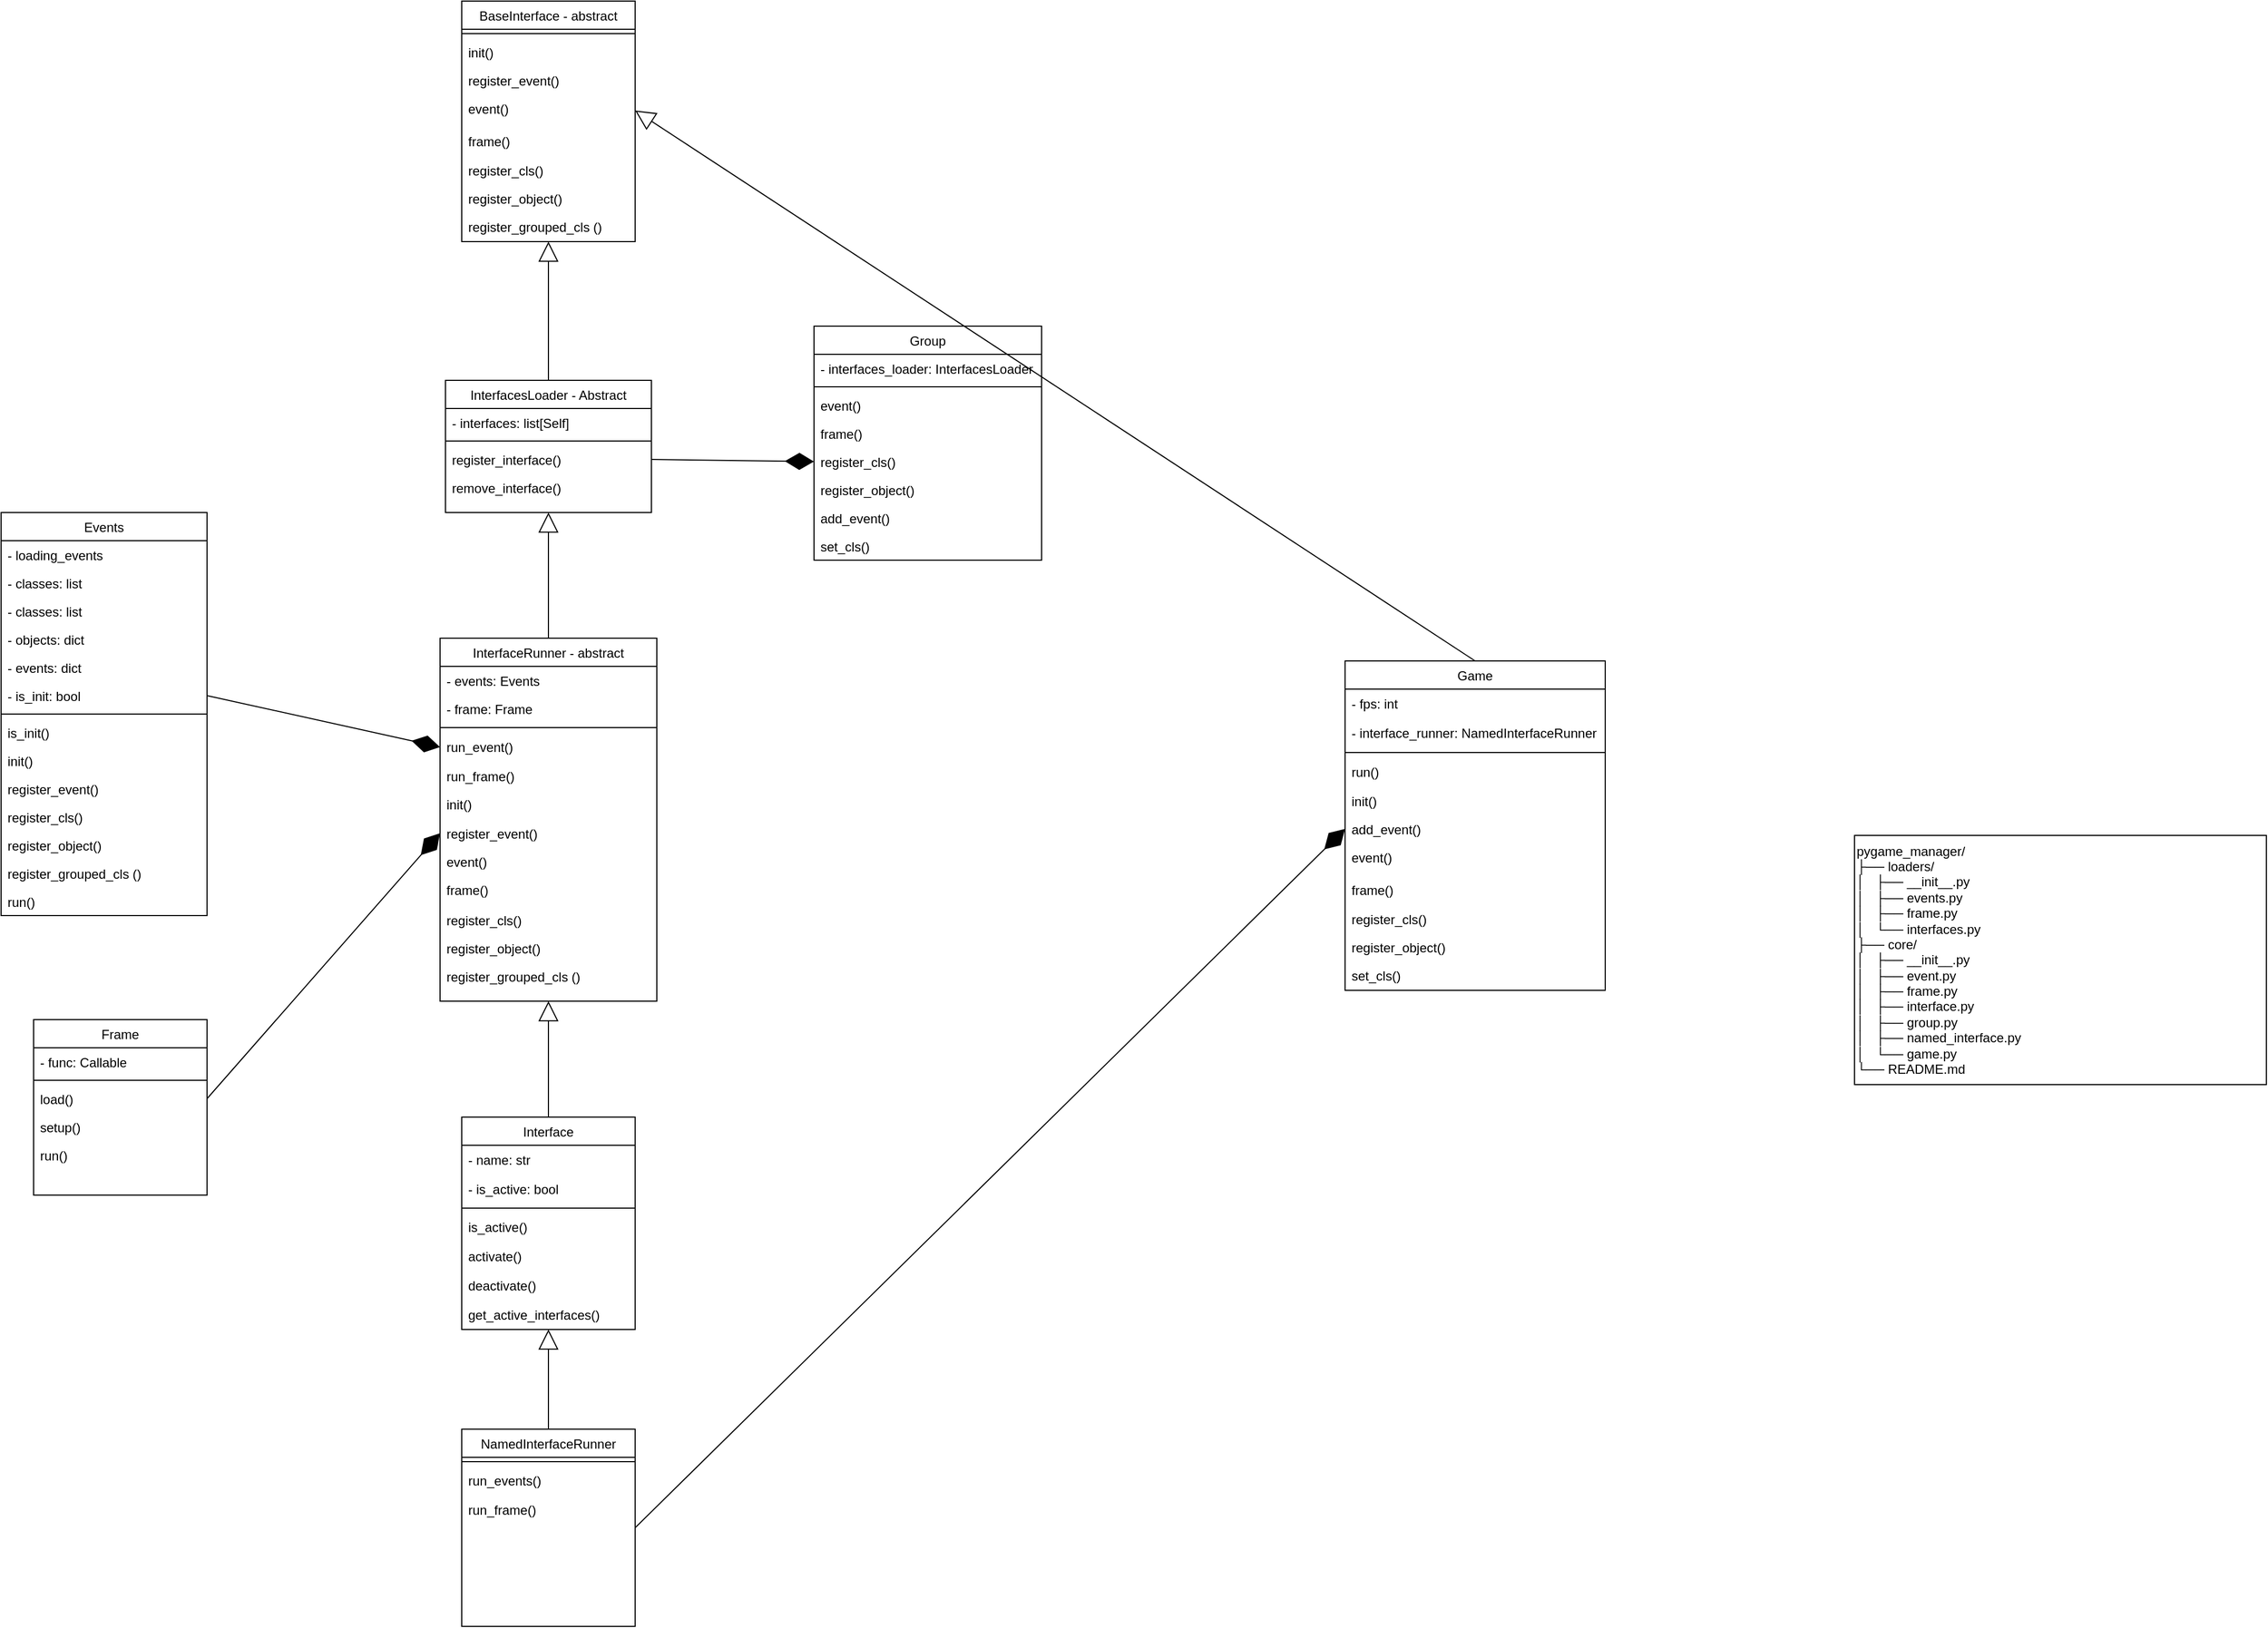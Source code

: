 <mxfile version="26.0.16">
  <diagram id="C5RBs43oDa-KdzZeNtuy" name="Page-1">
    <mxGraphModel dx="1076" dy="1895" grid="1" gridSize="10" guides="1" tooltips="1" connect="1" arrows="1" fold="1" page="1" pageScale="1" pageWidth="827" pageHeight="1169" math="0" shadow="0">
      <root>
        <mxCell id="WIyWlLk6GJQsqaUBKTNV-0" />
        <mxCell id="WIyWlLk6GJQsqaUBKTNV-1" parent="WIyWlLk6GJQsqaUBKTNV-0" />
        <mxCell id="MnHgNe1KUJ_qipHJh511-44" value="Game" style="swimlane;fontStyle=0;align=center;verticalAlign=top;childLayout=stackLayout;horizontal=1;startSize=26;horizontalStack=0;resizeParent=1;resizeLast=0;collapsible=1;marginBottom=0;rounded=0;shadow=0;strokeWidth=1;" parent="WIyWlLk6GJQsqaUBKTNV-1" vertex="1">
          <mxGeometry x="2270" y="409" width="240" height="304" as="geometry">
            <mxRectangle x="550" y="140" width="160" height="26" as="alternateBounds" />
          </mxGeometry>
        </mxCell>
        <mxCell id="MnHgNe1KUJ_qipHJh511-45" value="- fps: int" style="text;align=left;verticalAlign=top;spacingLeft=4;spacingRight=4;overflow=hidden;rotatable=0;points=[[0,0.5],[1,0.5]];portConstraint=eastwest;rounded=0;shadow=0;html=0;" parent="MnHgNe1KUJ_qipHJh511-44" vertex="1">
          <mxGeometry y="26" width="240" height="27" as="geometry" />
        </mxCell>
        <mxCell id="cccrhHWZmDAbZzbRYxrW-111" value="- interface_runner: NamedInterfaceRunner" style="text;align=left;verticalAlign=top;spacingLeft=4;spacingRight=4;overflow=hidden;rotatable=0;points=[[0,0.5],[1,0.5]];portConstraint=eastwest;rounded=0;shadow=0;html=0;" vertex="1" parent="MnHgNe1KUJ_qipHJh511-44">
          <mxGeometry y="53" width="240" height="27" as="geometry" />
        </mxCell>
        <mxCell id="MnHgNe1KUJ_qipHJh511-48" value="" style="line;html=1;strokeWidth=1;align=left;verticalAlign=middle;spacingTop=-1;spacingLeft=3;spacingRight=3;rotatable=0;labelPosition=right;points=[];portConstraint=eastwest;" parent="MnHgNe1KUJ_qipHJh511-44" vertex="1">
          <mxGeometry y="80" width="240" height="9" as="geometry" />
        </mxCell>
        <mxCell id="MnHgNe1KUJ_qipHJh511-57" value="run()" style="text;align=left;verticalAlign=top;spacingLeft=4;spacingRight=4;overflow=hidden;rotatable=0;points=[[0,0.5],[1,0.5]];portConstraint=eastwest;rounded=0;shadow=0;html=0;" parent="MnHgNe1KUJ_qipHJh511-44" vertex="1">
          <mxGeometry y="89" width="240" height="27" as="geometry" />
        </mxCell>
        <mxCell id="cccrhHWZmDAbZzbRYxrW-113" value="init()" style="text;align=left;verticalAlign=top;spacingLeft=4;spacingRight=4;overflow=hidden;rotatable=0;points=[[0,0.5],[1,0.5]];portConstraint=eastwest;" vertex="1" parent="MnHgNe1KUJ_qipHJh511-44">
          <mxGeometry y="116" width="240" height="26" as="geometry" />
        </mxCell>
        <mxCell id="cccrhHWZmDAbZzbRYxrW-114" value="add_event()&#xa;" style="text;align=left;verticalAlign=top;spacingLeft=4;spacingRight=4;overflow=hidden;rotatable=0;points=[[0,0.5],[1,0.5]];portConstraint=eastwest;" vertex="1" parent="MnHgNe1KUJ_qipHJh511-44">
          <mxGeometry y="142" width="240" height="26" as="geometry" />
        </mxCell>
        <mxCell id="cccrhHWZmDAbZzbRYxrW-115" value="event()&#xa;" style="text;align=left;verticalAlign=top;spacingLeft=4;spacingRight=4;overflow=hidden;rotatable=0;points=[[0,0.5],[1,0.5]];portConstraint=eastwest;" vertex="1" parent="MnHgNe1KUJ_qipHJh511-44">
          <mxGeometry y="168" width="240" height="30" as="geometry" />
        </mxCell>
        <mxCell id="cccrhHWZmDAbZzbRYxrW-116" value="frame()&#xa;" style="text;align=left;verticalAlign=top;spacingLeft=4;spacingRight=4;overflow=hidden;rotatable=0;points=[[0,0.5],[1,0.5]];portConstraint=eastwest;" vertex="1" parent="MnHgNe1KUJ_qipHJh511-44">
          <mxGeometry y="198" width="240" height="27" as="geometry" />
        </mxCell>
        <mxCell id="cccrhHWZmDAbZzbRYxrW-117" value="register_cls()&#xa;" style="text;align=left;verticalAlign=top;spacingLeft=4;spacingRight=4;overflow=hidden;rotatable=0;points=[[0,0.5],[1,0.5]];portConstraint=eastwest;" vertex="1" parent="MnHgNe1KUJ_qipHJh511-44">
          <mxGeometry y="225" width="240" height="26" as="geometry" />
        </mxCell>
        <mxCell id="cccrhHWZmDAbZzbRYxrW-118" value="register_object()" style="text;align=left;verticalAlign=top;spacingLeft=4;spacingRight=4;overflow=hidden;rotatable=0;points=[[0,0.5],[1,0.5]];portConstraint=eastwest;" vertex="1" parent="MnHgNe1KUJ_qipHJh511-44">
          <mxGeometry y="251" width="240" height="26" as="geometry" />
        </mxCell>
        <mxCell id="cccrhHWZmDAbZzbRYxrW-119" value="set_cls()&#xa;" style="text;align=left;verticalAlign=top;spacingLeft=4;spacingRight=4;overflow=hidden;rotatable=0;points=[[0,0.5],[1,0.5]];portConstraint=eastwest;" vertex="1" parent="MnHgNe1KUJ_qipHJh511-44">
          <mxGeometry y="277" width="240" height="27" as="geometry" />
        </mxCell>
        <mxCell id="MnHgNe1KUJ_qipHJh511-67" value="Group" style="swimlane;fontStyle=0;align=center;verticalAlign=top;childLayout=stackLayout;horizontal=1;startSize=26;horizontalStack=0;resizeParent=1;resizeLast=0;collapsible=1;marginBottom=0;rounded=0;shadow=0;strokeWidth=1;" parent="WIyWlLk6GJQsqaUBKTNV-1" vertex="1">
          <mxGeometry x="1780" y="100" width="210" height="216" as="geometry">
            <mxRectangle x="550" y="140" width="160" height="26" as="alternateBounds" />
          </mxGeometry>
        </mxCell>
        <mxCell id="cccrhHWZmDAbZzbRYxrW-123" value="- interfaces_loader: InterfacesLoader" style="text;align=left;verticalAlign=top;spacingLeft=4;spacingRight=4;overflow=hidden;rotatable=0;points=[[0,0.5],[1,0.5]];portConstraint=eastwest;" vertex="1" parent="MnHgNe1KUJ_qipHJh511-67">
          <mxGeometry y="26" width="210" height="26" as="geometry" />
        </mxCell>
        <mxCell id="MnHgNe1KUJ_qipHJh511-70" value="" style="line;html=1;strokeWidth=1;align=left;verticalAlign=middle;spacingTop=-1;spacingLeft=3;spacingRight=3;rotatable=0;labelPosition=right;points=[];portConstraint=eastwest;" parent="MnHgNe1KUJ_qipHJh511-67" vertex="1">
          <mxGeometry y="52" width="210" height="8" as="geometry" />
        </mxCell>
        <mxCell id="MnHgNe1KUJ_qipHJh511-75" value="event()" style="text;align=left;verticalAlign=top;spacingLeft=4;spacingRight=4;overflow=hidden;rotatable=0;points=[[0,0.5],[1,0.5]];portConstraint=eastwest;rounded=0;shadow=0;html=0;" parent="MnHgNe1KUJ_qipHJh511-67" vertex="1">
          <mxGeometry y="60" width="210" height="26" as="geometry" />
        </mxCell>
        <mxCell id="MnHgNe1KUJ_qipHJh511-136" value="frame()&#xa;" style="text;align=left;verticalAlign=top;spacingLeft=4;spacingRight=4;overflow=hidden;rotatable=0;points=[[0,0.5],[1,0.5]];portConstraint=eastwest;" parent="MnHgNe1KUJ_qipHJh511-67" vertex="1">
          <mxGeometry y="86" width="210" height="26" as="geometry" />
        </mxCell>
        <mxCell id="MnHgNe1KUJ_qipHJh511-137" value="register_cls()&#xa;" style="text;align=left;verticalAlign=top;spacingLeft=4;spacingRight=4;overflow=hidden;rotatable=0;points=[[0,0.5],[1,0.5]];portConstraint=eastwest;" parent="MnHgNe1KUJ_qipHJh511-67" vertex="1">
          <mxGeometry y="112" width="210" height="26" as="geometry" />
        </mxCell>
        <mxCell id="MnHgNe1KUJ_qipHJh511-138" value="register_object()" style="text;align=left;verticalAlign=top;spacingLeft=4;spacingRight=4;overflow=hidden;rotatable=0;points=[[0,0.5],[1,0.5]];portConstraint=eastwest;" parent="MnHgNe1KUJ_qipHJh511-67" vertex="1">
          <mxGeometry y="138" width="210" height="26" as="geometry" />
        </mxCell>
        <mxCell id="MnHgNe1KUJ_qipHJh511-73" value="add_event()" style="text;align=left;verticalAlign=top;spacingLeft=4;spacingRight=4;overflow=hidden;rotatable=0;points=[[0,0.5],[1,0.5]];portConstraint=eastwest;rounded=0;shadow=0;html=0;" parent="MnHgNe1KUJ_qipHJh511-67" vertex="1">
          <mxGeometry y="164" width="210" height="26" as="geometry" />
        </mxCell>
        <mxCell id="MnHgNe1KUJ_qipHJh511-140" value="set_cls()&#xa;" style="text;align=left;verticalAlign=top;spacingLeft=4;spacingRight=4;overflow=hidden;rotatable=0;points=[[0,0.5],[1,0.5]];portConstraint=eastwest;" parent="MnHgNe1KUJ_qipHJh511-67" vertex="1">
          <mxGeometry y="190" width="210" height="26" as="geometry" />
        </mxCell>
        <mxCell id="MnHgNe1KUJ_qipHJh511-77" value="Events" style="swimlane;fontStyle=0;align=center;verticalAlign=top;childLayout=stackLayout;horizontal=1;startSize=26;horizontalStack=0;resizeParent=1;resizeLast=0;collapsible=1;marginBottom=0;rounded=0;shadow=0;strokeWidth=1;" parent="WIyWlLk6GJQsqaUBKTNV-1" vertex="1">
          <mxGeometry x="1030" y="272" width="190" height="372" as="geometry">
            <mxRectangle x="550" y="140" width="160" height="26" as="alternateBounds" />
          </mxGeometry>
        </mxCell>
        <mxCell id="MnHgNe1KUJ_qipHJh511-78" value="- loading_events" style="text;align=left;verticalAlign=top;spacingLeft=4;spacingRight=4;overflow=hidden;rotatable=0;points=[[0,0.5],[1,0.5]];portConstraint=eastwest;rounded=0;shadow=0;html=0;" parent="MnHgNe1KUJ_qipHJh511-77" vertex="1">
          <mxGeometry y="26" width="190" height="26" as="geometry" />
        </mxCell>
        <mxCell id="MnHgNe1KUJ_qipHJh511-105" value="- classes: list" style="text;align=left;verticalAlign=top;spacingLeft=4;spacingRight=4;overflow=hidden;rotatable=0;points=[[0,0.5],[1,0.5]];portConstraint=eastwest;" parent="MnHgNe1KUJ_qipHJh511-77" vertex="1">
          <mxGeometry y="52" width="190" height="26" as="geometry" />
        </mxCell>
        <mxCell id="MnHgNe1KUJ_qipHJh511-79" value="- classes: list" style="text;align=left;verticalAlign=top;spacingLeft=4;spacingRight=4;overflow=hidden;rotatable=0;points=[[0,0.5],[1,0.5]];portConstraint=eastwest;" parent="MnHgNe1KUJ_qipHJh511-77" vertex="1">
          <mxGeometry y="78" width="190" height="26" as="geometry" />
        </mxCell>
        <mxCell id="MnHgNe1KUJ_qipHJh511-88" value="- objects: dict" style="text;align=left;verticalAlign=top;spacingLeft=4;spacingRight=4;overflow=hidden;rotatable=0;points=[[0,0.5],[1,0.5]];portConstraint=eastwest;" parent="MnHgNe1KUJ_qipHJh511-77" vertex="1">
          <mxGeometry y="104" width="190" height="26" as="geometry" />
        </mxCell>
        <mxCell id="MnHgNe1KUJ_qipHJh511-89" value="- events: dict" style="text;align=left;verticalAlign=top;spacingLeft=4;spacingRight=4;overflow=hidden;rotatable=0;points=[[0,0.5],[1,0.5]];portConstraint=eastwest;" parent="MnHgNe1KUJ_qipHJh511-77" vertex="1">
          <mxGeometry y="130" width="190" height="26" as="geometry" />
        </mxCell>
        <mxCell id="cccrhHWZmDAbZzbRYxrW-127" value="- is_init: bool" style="text;align=left;verticalAlign=top;spacingLeft=4;spacingRight=4;overflow=hidden;rotatable=0;points=[[0,0.5],[1,0.5]];portConstraint=eastwest;rounded=0;shadow=0;html=0;" vertex="1" parent="MnHgNe1KUJ_qipHJh511-77">
          <mxGeometry y="156" width="190" height="26" as="geometry" />
        </mxCell>
        <mxCell id="MnHgNe1KUJ_qipHJh511-80" value="" style="line;html=1;strokeWidth=1;align=left;verticalAlign=middle;spacingTop=-1;spacingLeft=3;spacingRight=3;rotatable=0;labelPosition=right;points=[];portConstraint=eastwest;" parent="MnHgNe1KUJ_qipHJh511-77" vertex="1">
          <mxGeometry y="182" width="190" height="8" as="geometry" />
        </mxCell>
        <mxCell id="cccrhHWZmDAbZzbRYxrW-128" value="is_init()" style="text;align=left;verticalAlign=top;spacingLeft=4;spacingRight=4;overflow=hidden;rotatable=0;points=[[0,0.5],[1,0.5]];portConstraint=eastwest;rounded=0;shadow=0;html=0;" vertex="1" parent="MnHgNe1KUJ_qipHJh511-77">
          <mxGeometry y="190" width="190" height="26" as="geometry" />
        </mxCell>
        <mxCell id="MnHgNe1KUJ_qipHJh511-81" value="init()" style="text;align=left;verticalAlign=top;spacingLeft=4;spacingRight=4;overflow=hidden;rotatable=0;points=[[0,0.5],[1,0.5]];portConstraint=eastwest;rounded=0;shadow=0;html=0;" parent="MnHgNe1KUJ_qipHJh511-77" vertex="1">
          <mxGeometry y="216" width="190" height="26" as="geometry" />
        </mxCell>
        <mxCell id="MnHgNe1KUJ_qipHJh511-90" value="register_event()" style="text;align=left;verticalAlign=top;spacingLeft=4;spacingRight=4;overflow=hidden;rotatable=0;points=[[0,0.5],[1,0.5]];portConstraint=eastwest;rounded=0;shadow=0;html=0;" parent="MnHgNe1KUJ_qipHJh511-77" vertex="1">
          <mxGeometry y="242" width="190" height="26" as="geometry" />
        </mxCell>
        <mxCell id="MnHgNe1KUJ_qipHJh511-93" value="register_cls()" style="text;align=left;verticalAlign=top;spacingLeft=4;spacingRight=4;overflow=hidden;rotatable=0;points=[[0,0.5],[1,0.5]];portConstraint=eastwest;rounded=0;shadow=0;html=0;" parent="MnHgNe1KUJ_qipHJh511-77" vertex="1">
          <mxGeometry y="268" width="190" height="26" as="geometry" />
        </mxCell>
        <mxCell id="MnHgNe1KUJ_qipHJh511-94" value="register_object()" style="text;align=left;verticalAlign=top;spacingLeft=4;spacingRight=4;overflow=hidden;rotatable=0;points=[[0,0.5],[1,0.5]];portConstraint=eastwest;rounded=0;shadow=0;html=0;" parent="MnHgNe1KUJ_qipHJh511-77" vertex="1">
          <mxGeometry y="294" width="190" height="26" as="geometry" />
        </mxCell>
        <mxCell id="cccrhHWZmDAbZzbRYxrW-153" value="register_grouped_cls ()" style="text;align=left;verticalAlign=top;spacingLeft=4;spacingRight=4;overflow=hidden;rotatable=0;points=[[0,0.5],[1,0.5]];portConstraint=eastwest;rounded=0;shadow=0;html=0;" vertex="1" parent="MnHgNe1KUJ_qipHJh511-77">
          <mxGeometry y="320" width="190" height="26" as="geometry" />
        </mxCell>
        <mxCell id="MnHgNe1KUJ_qipHJh511-95" value="run()" style="text;align=left;verticalAlign=top;spacingLeft=4;spacingRight=4;overflow=hidden;rotatable=0;points=[[0,0.5],[1,0.5]];portConstraint=eastwest;rounded=0;shadow=0;html=0;" parent="MnHgNe1KUJ_qipHJh511-77" vertex="1">
          <mxGeometry y="346" width="190" height="26" as="geometry" />
        </mxCell>
        <mxCell id="MnHgNe1KUJ_qipHJh511-96" value="InterfacesLoader - Abstract" style="swimlane;fontStyle=0;align=center;verticalAlign=top;childLayout=stackLayout;horizontal=1;startSize=26;horizontalStack=0;resizeParent=1;resizeLast=0;collapsible=1;marginBottom=0;rounded=0;shadow=0;strokeWidth=1;" parent="WIyWlLk6GJQsqaUBKTNV-1" vertex="1">
          <mxGeometry x="1440" y="150" width="190" height="122" as="geometry">
            <mxRectangle x="550" y="140" width="160" height="26" as="alternateBounds" />
          </mxGeometry>
        </mxCell>
        <mxCell id="cccrhHWZmDAbZzbRYxrW-105" value="- interfaces: list[Self]" style="text;align=left;verticalAlign=top;spacingLeft=4;spacingRight=4;overflow=hidden;rotatable=0;points=[[0,0.5],[1,0.5]];portConstraint=eastwest;rounded=0;shadow=0;html=0;" vertex="1" parent="MnHgNe1KUJ_qipHJh511-96">
          <mxGeometry y="26" width="190" height="26" as="geometry" />
        </mxCell>
        <mxCell id="MnHgNe1KUJ_qipHJh511-99" value="" style="line;html=1;strokeWidth=1;align=left;verticalAlign=middle;spacingTop=-1;spacingLeft=3;spacingRight=3;rotatable=0;labelPosition=right;points=[];portConstraint=eastwest;" parent="MnHgNe1KUJ_qipHJh511-96" vertex="1">
          <mxGeometry y="52" width="190" height="8" as="geometry" />
        </mxCell>
        <mxCell id="MnHgNe1KUJ_qipHJh511-100" value="register_interface()" style="text;align=left;verticalAlign=top;spacingLeft=4;spacingRight=4;overflow=hidden;rotatable=0;points=[[0,0.5],[1,0.5]];portConstraint=eastwest;rounded=0;shadow=0;html=0;" parent="MnHgNe1KUJ_qipHJh511-96" vertex="1">
          <mxGeometry y="60" width="190" height="26" as="geometry" />
        </mxCell>
        <mxCell id="MnHgNe1KUJ_qipHJh511-133" value="remove_interface()" style="text;align=left;verticalAlign=top;spacingLeft=4;spacingRight=4;overflow=hidden;rotatable=0;points=[[0,0.5],[1,0.5]];portConstraint=eastwest;rounded=0;shadow=0;html=0;" parent="MnHgNe1KUJ_qipHJh511-96" vertex="1">
          <mxGeometry y="86" width="190" height="24" as="geometry" />
        </mxCell>
        <mxCell id="MnHgNe1KUJ_qipHJh511-142" value="Frame" style="swimlane;fontStyle=0;align=center;verticalAlign=top;childLayout=stackLayout;horizontal=1;startSize=26;horizontalStack=0;resizeParent=1;resizeLast=0;collapsible=1;marginBottom=0;rounded=0;shadow=0;strokeWidth=1;" parent="WIyWlLk6GJQsqaUBKTNV-1" vertex="1">
          <mxGeometry x="1060" y="740" width="160" height="162" as="geometry">
            <mxRectangle x="550" y="140" width="160" height="26" as="alternateBounds" />
          </mxGeometry>
        </mxCell>
        <mxCell id="MnHgNe1KUJ_qipHJh511-153" value="- func: Callable" style="text;align=left;verticalAlign=top;spacingLeft=4;spacingRight=4;overflow=hidden;rotatable=0;points=[[0,0.5],[1,0.5]];portConstraint=eastwest;" parent="MnHgNe1KUJ_qipHJh511-142" vertex="1">
          <mxGeometry y="26" width="160" height="26" as="geometry" />
        </mxCell>
        <mxCell id="MnHgNe1KUJ_qipHJh511-143" value="" style="line;html=1;strokeWidth=1;align=left;verticalAlign=middle;spacingTop=-1;spacingLeft=3;spacingRight=3;rotatable=0;labelPosition=right;points=[];portConstraint=eastwest;" parent="MnHgNe1KUJ_qipHJh511-142" vertex="1">
          <mxGeometry y="52" width="160" height="8" as="geometry" />
        </mxCell>
        <mxCell id="MnHgNe1KUJ_qipHJh511-154" value="load()" style="text;align=left;verticalAlign=top;spacingLeft=4;spacingRight=4;overflow=hidden;rotatable=0;points=[[0,0.5],[1,0.5]];portConstraint=eastwest;" parent="MnHgNe1KUJ_qipHJh511-142" vertex="1">
          <mxGeometry y="60" width="160" height="26" as="geometry" />
        </mxCell>
        <mxCell id="MnHgNe1KUJ_qipHJh511-183" value="setup()" style="text;align=left;verticalAlign=top;spacingLeft=4;spacingRight=4;overflow=hidden;rotatable=0;points=[[0,0.5],[1,0.5]];portConstraint=eastwest;" parent="MnHgNe1KUJ_qipHJh511-142" vertex="1">
          <mxGeometry y="86" width="160" height="26" as="geometry" />
        </mxCell>
        <mxCell id="MnHgNe1KUJ_qipHJh511-180" value="run()" style="text;align=left;verticalAlign=top;spacingLeft=4;spacingRight=4;overflow=hidden;rotatable=0;points=[[0,0.5],[1,0.5]];portConstraint=eastwest;" parent="MnHgNe1KUJ_qipHJh511-142" vertex="1">
          <mxGeometry y="112" width="160" height="24" as="geometry" />
        </mxCell>
        <mxCell id="MnHgNe1KUJ_qipHJh511-186" value="&lt;div&gt;pygame_manager/&lt;/div&gt;&lt;div&gt;├── loaders/&lt;/div&gt;&lt;div&gt;│&amp;nbsp; &amp;nbsp;├── __init__.py&lt;/div&gt;&lt;div&gt;│&amp;nbsp; &amp;nbsp;├── events.py&lt;/div&gt;&lt;div&gt;│&amp;nbsp; &amp;nbsp;&lt;span style=&quot;background-color: initial;&quot;&gt;├&lt;/span&gt;&lt;span style=&quot;background-color: initial;&quot;&gt;── frame.py&lt;/span&gt;&lt;/div&gt;&lt;div&gt;│&amp;nbsp; &amp;nbsp;└── interfaces.py&lt;/div&gt;&lt;div&gt;├── core/&lt;/div&gt;&lt;div&gt;│&amp;nbsp; &amp;nbsp;&lt;span style=&quot;background-color: initial;&quot;&gt;├&lt;/span&gt;&lt;span style=&quot;background-color: initial;&quot;&gt;── __init__.py&lt;/span&gt;&lt;/div&gt;&lt;div&gt;│&amp;nbsp; &amp;nbsp;├── event.py&lt;/div&gt;&lt;div&gt;│&amp;nbsp; &amp;nbsp;├── frame.py&lt;/div&gt;&lt;div&gt;│&amp;nbsp; &amp;nbsp;&lt;span style=&quot;background-color: initial;&quot;&gt;├&lt;/span&gt;&lt;span style=&quot;background-color: initial;&quot;&gt;── interface.py&lt;/span&gt;&lt;/div&gt;&lt;div&gt;│&amp;nbsp; &amp;nbsp;&lt;span style=&quot;background-color: initial;&quot;&gt;├&lt;/span&gt;&lt;span style=&quot;background-color: initial;&quot;&gt;──&amp;nbsp;group.py&lt;/span&gt;&lt;/div&gt;&lt;div&gt;│&amp;nbsp; &amp;nbsp;&lt;span style=&quot;background-color: initial;&quot;&gt;├&lt;/span&gt;&lt;span style=&quot;background-color: initial;&quot;&gt;── named_interface.py&lt;/span&gt;&lt;span style=&quot;background-color: initial;&quot;&gt;&lt;/span&gt;&lt;/div&gt;&lt;div&gt;│&amp;nbsp; &amp;nbsp;└──&amp;nbsp;&lt;span style=&quot;background-color: initial;&quot;&gt;game.py&lt;/span&gt;&lt;/div&gt;&lt;div&gt;└── README.md&lt;/div&gt;" style="whiteSpace=wrap;html=1;align=left;" parent="WIyWlLk6GJQsqaUBKTNV-1" vertex="1">
          <mxGeometry x="2740" y="570" width="380" height="230" as="geometry" />
        </mxCell>
        <mxCell id="cccrhHWZmDAbZzbRYxrW-0" value="BaseInterface - abstract" style="swimlane;fontStyle=0;align=center;verticalAlign=top;childLayout=stackLayout;horizontal=1;startSize=26;horizontalStack=0;resizeParent=1;resizeLast=0;collapsible=1;marginBottom=0;rounded=0;shadow=0;strokeWidth=1;" vertex="1" parent="WIyWlLk6GJQsqaUBKTNV-1">
          <mxGeometry x="1455" y="-200" width="160" height="222" as="geometry">
            <mxRectangle x="550" y="140" width="160" height="26" as="alternateBounds" />
          </mxGeometry>
        </mxCell>
        <mxCell id="cccrhHWZmDAbZzbRYxrW-3" value="" style="line;html=1;strokeWidth=1;align=left;verticalAlign=middle;spacingTop=-1;spacingLeft=3;spacingRight=3;rotatable=0;labelPosition=right;points=[];portConstraint=eastwest;" vertex="1" parent="cccrhHWZmDAbZzbRYxrW-0">
          <mxGeometry y="26" width="160" height="8" as="geometry" />
        </mxCell>
        <mxCell id="cccrhHWZmDAbZzbRYxrW-4" value="init()" style="text;align=left;verticalAlign=top;spacingLeft=4;spacingRight=4;overflow=hidden;rotatable=0;points=[[0,0.5],[1,0.5]];portConstraint=eastwest;" vertex="1" parent="cccrhHWZmDAbZzbRYxrW-0">
          <mxGeometry y="34" width="160" height="26" as="geometry" />
        </mxCell>
        <mxCell id="cccrhHWZmDAbZzbRYxrW-5" value="register_event()" style="text;align=left;verticalAlign=top;spacingLeft=4;spacingRight=4;overflow=hidden;rotatable=0;points=[[0,0.5],[1,0.5]];portConstraint=eastwest;" vertex="1" parent="cccrhHWZmDAbZzbRYxrW-0">
          <mxGeometry y="60" width="160" height="26" as="geometry" />
        </mxCell>
        <mxCell id="cccrhHWZmDAbZzbRYxrW-6" value="event()&#xa;" style="text;align=left;verticalAlign=top;spacingLeft=4;spacingRight=4;overflow=hidden;rotatable=0;points=[[0,0.5],[1,0.5]];portConstraint=eastwest;" vertex="1" parent="cccrhHWZmDAbZzbRYxrW-0">
          <mxGeometry y="86" width="160" height="30" as="geometry" />
        </mxCell>
        <mxCell id="cccrhHWZmDAbZzbRYxrW-40" value="frame()&#xa;" style="text;align=left;verticalAlign=top;spacingLeft=4;spacingRight=4;overflow=hidden;rotatable=0;points=[[0,0.5],[1,0.5]];portConstraint=eastwest;" vertex="1" parent="cccrhHWZmDAbZzbRYxrW-0">
          <mxGeometry y="116" width="160" height="27" as="geometry" />
        </mxCell>
        <mxCell id="cccrhHWZmDAbZzbRYxrW-7" value="register_cls()&#xa;" style="text;align=left;verticalAlign=top;spacingLeft=4;spacingRight=4;overflow=hidden;rotatable=0;points=[[0,0.5],[1,0.5]];portConstraint=eastwest;" vertex="1" parent="cccrhHWZmDAbZzbRYxrW-0">
          <mxGeometry y="143" width="160" height="26" as="geometry" />
        </mxCell>
        <mxCell id="cccrhHWZmDAbZzbRYxrW-8" value="register_object()" style="text;align=left;verticalAlign=top;spacingLeft=4;spacingRight=4;overflow=hidden;rotatable=0;points=[[0,0.5],[1,0.5]];portConstraint=eastwest;" vertex="1" parent="cccrhHWZmDAbZzbRYxrW-0">
          <mxGeometry y="169" width="160" height="26" as="geometry" />
        </mxCell>
        <mxCell id="cccrhHWZmDAbZzbRYxrW-154" value="register_grouped_cls ()" style="text;align=left;verticalAlign=top;spacingLeft=4;spacingRight=4;overflow=hidden;rotatable=0;points=[[0,0.5],[1,0.5]];portConstraint=eastwest;rounded=0;shadow=0;html=0;" vertex="1" parent="cccrhHWZmDAbZzbRYxrW-0">
          <mxGeometry y="195" width="160" height="26" as="geometry" />
        </mxCell>
        <mxCell id="cccrhHWZmDAbZzbRYxrW-26" value="Interface" style="swimlane;fontStyle=0;align=center;verticalAlign=top;childLayout=stackLayout;horizontal=1;startSize=26;horizontalStack=0;resizeParent=1;resizeLast=0;collapsible=1;marginBottom=0;rounded=0;shadow=0;strokeWidth=1;" vertex="1" parent="WIyWlLk6GJQsqaUBKTNV-1">
          <mxGeometry x="1455" y="830" width="160" height="196" as="geometry">
            <mxRectangle x="550" y="140" width="160" height="26" as="alternateBounds" />
          </mxGeometry>
        </mxCell>
        <mxCell id="cccrhHWZmDAbZzbRYxrW-27" value="- name: str" style="text;align=left;verticalAlign=top;spacingLeft=4;spacingRight=4;overflow=hidden;rotatable=0;points=[[0,0.5],[1,0.5]];portConstraint=eastwest;rounded=0;shadow=0;html=0;" vertex="1" parent="cccrhHWZmDAbZzbRYxrW-26">
          <mxGeometry y="26" width="160" height="27" as="geometry" />
        </mxCell>
        <mxCell id="cccrhHWZmDAbZzbRYxrW-28" value="- is_active: bool" style="text;align=left;verticalAlign=top;spacingLeft=4;spacingRight=4;overflow=hidden;rotatable=0;points=[[0,0.5],[1,0.5]];portConstraint=eastwest;rounded=0;shadow=0;html=0;" vertex="1" parent="cccrhHWZmDAbZzbRYxrW-26">
          <mxGeometry y="53" width="160" height="27" as="geometry" />
        </mxCell>
        <mxCell id="cccrhHWZmDAbZzbRYxrW-29" value="" style="line;html=1;strokeWidth=1;align=left;verticalAlign=middle;spacingTop=-1;spacingLeft=3;spacingRight=3;rotatable=0;labelPosition=right;points=[];portConstraint=eastwest;" vertex="1" parent="cccrhHWZmDAbZzbRYxrW-26">
          <mxGeometry y="80" width="160" height="8" as="geometry" />
        </mxCell>
        <mxCell id="cccrhHWZmDAbZzbRYxrW-30" value="is_active()" style="text;align=left;verticalAlign=top;spacingLeft=4;spacingRight=4;overflow=hidden;rotatable=0;points=[[0,0.5],[1,0.5]];portConstraint=eastwest;rounded=0;shadow=0;html=0;" vertex="1" parent="cccrhHWZmDAbZzbRYxrW-26">
          <mxGeometry y="88" width="160" height="27" as="geometry" />
        </mxCell>
        <mxCell id="cccrhHWZmDAbZzbRYxrW-31" value="activate()" style="text;align=left;verticalAlign=top;spacingLeft=4;spacingRight=4;overflow=hidden;rotatable=0;points=[[0,0.5],[1,0.5]];portConstraint=eastwest;rounded=0;shadow=0;html=0;" vertex="1" parent="cccrhHWZmDAbZzbRYxrW-26">
          <mxGeometry y="115" width="160" height="27" as="geometry" />
        </mxCell>
        <mxCell id="cccrhHWZmDAbZzbRYxrW-32" value="deactivate()" style="text;align=left;verticalAlign=top;spacingLeft=4;spacingRight=4;overflow=hidden;rotatable=0;points=[[0,0.5],[1,0.5]];portConstraint=eastwest;rounded=0;shadow=0;html=0;" vertex="1" parent="cccrhHWZmDAbZzbRYxrW-26">
          <mxGeometry y="142" width="160" height="27" as="geometry" />
        </mxCell>
        <mxCell id="cccrhHWZmDAbZzbRYxrW-151" value="get_active_interfaces()" style="text;align=left;verticalAlign=top;spacingLeft=4;spacingRight=4;overflow=hidden;rotatable=0;points=[[0,0.5],[1,0.5]];portConstraint=eastwest;rounded=0;shadow=0;html=0;" vertex="1" parent="cccrhHWZmDAbZzbRYxrW-26">
          <mxGeometry y="169" width="160" height="27" as="geometry" />
        </mxCell>
        <mxCell id="cccrhHWZmDAbZzbRYxrW-39" value="" style="endArrow=block;endSize=16;endFill=0;html=1;rounded=0;entryX=0.5;entryY=1;entryDx=0;entryDy=0;exitX=0.5;exitY=0;exitDx=0;exitDy=0;" edge="1" parent="WIyWlLk6GJQsqaUBKTNV-1" source="MnHgNe1KUJ_qipHJh511-96" target="cccrhHWZmDAbZzbRYxrW-0">
          <mxGeometry width="160" relative="1" as="geometry">
            <mxPoint x="1545" y="-190" as="sourcePoint" />
            <mxPoint x="1702" y="-310" as="targetPoint" />
          </mxGeometry>
        </mxCell>
        <mxCell id="cccrhHWZmDAbZzbRYxrW-93" value="InterfaceRunner - abstract" style="swimlane;fontStyle=0;align=center;verticalAlign=top;childLayout=stackLayout;horizontal=1;startSize=26;horizontalStack=0;resizeParent=1;resizeLast=0;collapsible=1;marginBottom=0;rounded=0;shadow=0;strokeWidth=1;" vertex="1" parent="WIyWlLk6GJQsqaUBKTNV-1">
          <mxGeometry x="1435" y="388" width="200" height="335" as="geometry">
            <mxRectangle x="550" y="140" width="160" height="26" as="alternateBounds" />
          </mxGeometry>
        </mxCell>
        <mxCell id="cccrhHWZmDAbZzbRYxrW-95" value="- events: Events" style="text;align=left;verticalAlign=top;spacingLeft=4;spacingRight=4;overflow=hidden;rotatable=0;points=[[0,0.5],[1,0.5]];portConstraint=eastwest;" vertex="1" parent="cccrhHWZmDAbZzbRYxrW-93">
          <mxGeometry y="26" width="200" height="26" as="geometry" />
        </mxCell>
        <mxCell id="cccrhHWZmDAbZzbRYxrW-94" value="- frame: Frame" style="text;align=left;verticalAlign=top;spacingLeft=4;spacingRight=4;overflow=hidden;rotatable=0;points=[[0,0.5],[1,0.5]];portConstraint=eastwest;" vertex="1" parent="cccrhHWZmDAbZzbRYxrW-93">
          <mxGeometry y="52" width="200" height="26" as="geometry" />
        </mxCell>
        <mxCell id="cccrhHWZmDAbZzbRYxrW-96" value="" style="line;html=1;strokeWidth=1;align=left;verticalAlign=middle;spacingTop=-1;spacingLeft=3;spacingRight=3;rotatable=0;labelPosition=right;points=[];portConstraint=eastwest;" vertex="1" parent="cccrhHWZmDAbZzbRYxrW-93">
          <mxGeometry y="78" width="200" height="9" as="geometry" />
        </mxCell>
        <mxCell id="cccrhHWZmDAbZzbRYxrW-97" value="run_event()" style="text;align=left;verticalAlign=top;spacingLeft=4;spacingRight=4;overflow=hidden;rotatable=0;points=[[0,0.5],[1,0.5]];portConstraint=eastwest;rounded=0;shadow=0;html=0;" vertex="1" parent="cccrhHWZmDAbZzbRYxrW-93">
          <mxGeometry y="87" width="200" height="27" as="geometry" />
        </mxCell>
        <mxCell id="cccrhHWZmDAbZzbRYxrW-98" value="run_frame()" style="text;align=left;verticalAlign=top;spacingLeft=4;spacingRight=4;overflow=hidden;rotatable=0;points=[[0,0.5],[1,0.5]];portConstraint=eastwest;" vertex="1" parent="cccrhHWZmDAbZzbRYxrW-93">
          <mxGeometry y="114" width="200" height="26" as="geometry" />
        </mxCell>
        <mxCell id="cccrhHWZmDAbZzbRYxrW-100" value="init()" style="text;align=left;verticalAlign=top;spacingLeft=4;spacingRight=4;overflow=hidden;rotatable=0;points=[[0,0.5],[1,0.5]];portConstraint=eastwest;rounded=0;shadow=0;html=0;" vertex="1" parent="cccrhHWZmDAbZzbRYxrW-93">
          <mxGeometry y="140" width="200" height="27" as="geometry" />
        </mxCell>
        <mxCell id="cccrhHWZmDAbZzbRYxrW-101" value="register_event()" style="text;align=left;verticalAlign=top;spacingLeft=4;spacingRight=4;overflow=hidden;rotatable=0;points=[[0,0.5],[1,0.5]];portConstraint=eastwest;rounded=0;shadow=0;html=0;" vertex="1" parent="cccrhHWZmDAbZzbRYxrW-93">
          <mxGeometry y="167" width="200" height="26" as="geometry" />
        </mxCell>
        <mxCell id="cccrhHWZmDAbZzbRYxrW-99" value="event()" style="text;align=left;verticalAlign=top;spacingLeft=4;spacingRight=4;overflow=hidden;rotatable=0;points=[[0,0.5],[1,0.5]];portConstraint=eastwest;rounded=0;shadow=0;html=0;" vertex="1" parent="cccrhHWZmDAbZzbRYxrW-93">
          <mxGeometry y="193" width="200" height="26" as="geometry" />
        </mxCell>
        <mxCell id="cccrhHWZmDAbZzbRYxrW-104" value="frame()" style="text;align=left;verticalAlign=top;spacingLeft=4;spacingRight=4;overflow=hidden;rotatable=0;points=[[0,0.5],[1,0.5]];portConstraint=eastwest;" vertex="1" parent="cccrhHWZmDAbZzbRYxrW-93">
          <mxGeometry y="219" width="200" height="28" as="geometry" />
        </mxCell>
        <mxCell id="cccrhHWZmDAbZzbRYxrW-102" value="register_cls()&#xa;" style="text;align=left;verticalAlign=top;spacingLeft=4;spacingRight=4;overflow=hidden;rotatable=0;points=[[0,0.5],[1,0.5]];portConstraint=eastwest;" vertex="1" parent="cccrhHWZmDAbZzbRYxrW-93">
          <mxGeometry y="247" width="200" height="26" as="geometry" />
        </mxCell>
        <mxCell id="cccrhHWZmDAbZzbRYxrW-103" value="register_object()" style="text;align=left;verticalAlign=top;spacingLeft=4;spacingRight=4;overflow=hidden;rotatable=0;points=[[0,0.5],[1,0.5]];portConstraint=eastwest;" vertex="1" parent="cccrhHWZmDAbZzbRYxrW-93">
          <mxGeometry y="273" width="200" height="26" as="geometry" />
        </mxCell>
        <mxCell id="cccrhHWZmDAbZzbRYxrW-155" value="register_grouped_cls ()" style="text;align=left;verticalAlign=top;spacingLeft=4;spacingRight=4;overflow=hidden;rotatable=0;points=[[0,0.5],[1,0.5]];portConstraint=eastwest;rounded=0;shadow=0;html=0;" vertex="1" parent="cccrhHWZmDAbZzbRYxrW-93">
          <mxGeometry y="299" width="200" height="36" as="geometry" />
        </mxCell>
        <mxCell id="cccrhHWZmDAbZzbRYxrW-108" value="" style="endArrow=block;endSize=16;endFill=0;html=1;rounded=0;exitX=0.5;exitY=0;exitDx=0;exitDy=0;entryX=0.5;entryY=1;entryDx=0;entryDy=0;" edge="1" parent="WIyWlLk6GJQsqaUBKTNV-1" source="cccrhHWZmDAbZzbRYxrW-93" target="MnHgNe1KUJ_qipHJh511-96">
          <mxGeometry width="160" relative="1" as="geometry">
            <mxPoint x="1545" y="160" as="sourcePoint" />
            <mxPoint x="1535" y="290" as="targetPoint" />
          </mxGeometry>
        </mxCell>
        <mxCell id="cccrhHWZmDAbZzbRYxrW-110" value="" style="endArrow=block;endSize=16;endFill=0;html=1;rounded=0;exitX=0.5;exitY=0;exitDx=0;exitDy=0;entryX=0.5;entryY=1;entryDx=0;entryDy=0;" edge="1" parent="WIyWlLk6GJQsqaUBKTNV-1" source="cccrhHWZmDAbZzbRYxrW-26" target="cccrhHWZmDAbZzbRYxrW-93">
          <mxGeometry width="160" relative="1" as="geometry">
            <mxPoint x="1750" y="766" as="sourcePoint" />
            <mxPoint x="1750" y="650" as="targetPoint" />
          </mxGeometry>
        </mxCell>
        <mxCell id="cccrhHWZmDAbZzbRYxrW-112" value="" style="endArrow=block;endSize=16;endFill=0;html=1;rounded=0;entryX=1;entryY=0.5;entryDx=0;entryDy=0;exitX=0.5;exitY=0;exitDx=0;exitDy=0;" edge="1" parent="WIyWlLk6GJQsqaUBKTNV-1" source="MnHgNe1KUJ_qipHJh511-44" target="cccrhHWZmDAbZzbRYxrW-6">
          <mxGeometry width="160" relative="1" as="geometry">
            <mxPoint x="2000" y="324" as="sourcePoint" />
            <mxPoint x="2000" y="196" as="targetPoint" />
          </mxGeometry>
        </mxCell>
        <mxCell id="cccrhHWZmDAbZzbRYxrW-121" value="" style="endArrow=diamondThin;endFill=1;endSize=24;html=1;rounded=0;exitX=1;exitY=0.5;exitDx=0;exitDy=0;entryX=0;entryY=0.5;entryDx=0;entryDy=0;" edge="1" parent="WIyWlLk6GJQsqaUBKTNV-1" source="cccrhHWZmDAbZzbRYxrW-141" target="cccrhHWZmDAbZzbRYxrW-114">
          <mxGeometry width="160" relative="1" as="geometry">
            <mxPoint x="1740" y="560" as="sourcePoint" />
            <mxPoint x="1740" y="670" as="targetPoint" />
          </mxGeometry>
        </mxCell>
        <mxCell id="cccrhHWZmDAbZzbRYxrW-122" value="" style="endArrow=diamondThin;endFill=1;endSize=24;html=1;rounded=0;exitX=1;exitY=0.5;exitDx=0;exitDy=0;entryX=0;entryY=0.5;entryDx=0;entryDy=0;" edge="1" parent="WIyWlLk6GJQsqaUBKTNV-1" source="MnHgNe1KUJ_qipHJh511-100" target="MnHgNe1KUJ_qipHJh511-137">
          <mxGeometry width="160" relative="1" as="geometry">
            <mxPoint x="1645" y="578" as="sourcePoint" />
            <mxPoint x="1910" y="446" as="targetPoint" />
          </mxGeometry>
        </mxCell>
        <mxCell id="cccrhHWZmDAbZzbRYxrW-124" value="" style="endArrow=diamondThin;endFill=1;endSize=24;html=1;rounded=0;exitX=1;exitY=0.5;exitDx=0;exitDy=0;entryX=0;entryY=0.5;entryDx=0;entryDy=0;" edge="1" parent="WIyWlLk6GJQsqaUBKTNV-1" source="cccrhHWZmDAbZzbRYxrW-127" target="cccrhHWZmDAbZzbRYxrW-97">
          <mxGeometry width="160" relative="1" as="geometry">
            <mxPoint x="1215" y="422" as="sourcePoint" />
            <mxPoint x="1455" y="362" as="targetPoint" />
          </mxGeometry>
        </mxCell>
        <mxCell id="cccrhHWZmDAbZzbRYxrW-125" value="" style="endArrow=diamondThin;endFill=1;endSize=24;html=1;rounded=0;exitX=1;exitY=0.5;exitDx=0;exitDy=0;entryX=0;entryY=0.5;entryDx=0;entryDy=0;" edge="1" parent="WIyWlLk6GJQsqaUBKTNV-1" source="MnHgNe1KUJ_qipHJh511-154" target="cccrhHWZmDAbZzbRYxrW-101">
          <mxGeometry width="160" relative="1" as="geometry">
            <mxPoint x="1250" y="780" as="sourcePoint" />
            <mxPoint x="1400" y="782" as="targetPoint" />
          </mxGeometry>
        </mxCell>
        <mxCell id="cccrhHWZmDAbZzbRYxrW-141" value="NamedInterfaceRunner" style="swimlane;fontStyle=0;align=center;verticalAlign=top;childLayout=stackLayout;horizontal=1;startSize=26;horizontalStack=0;resizeParent=1;resizeLast=0;collapsible=1;marginBottom=0;rounded=0;shadow=0;strokeWidth=1;" vertex="1" parent="WIyWlLk6GJQsqaUBKTNV-1">
          <mxGeometry x="1455" y="1118" width="160" height="182" as="geometry">
            <mxRectangle x="550" y="140" width="160" height="26" as="alternateBounds" />
          </mxGeometry>
        </mxCell>
        <mxCell id="cccrhHWZmDAbZzbRYxrW-144" value="" style="line;html=1;strokeWidth=1;align=left;verticalAlign=middle;spacingTop=-1;spacingLeft=3;spacingRight=3;rotatable=0;labelPosition=right;points=[];portConstraint=eastwest;" vertex="1" parent="cccrhHWZmDAbZzbRYxrW-141">
          <mxGeometry y="26" width="160" height="8" as="geometry" />
        </mxCell>
        <mxCell id="cccrhHWZmDAbZzbRYxrW-145" value="run_events()" style="text;align=left;verticalAlign=top;spacingLeft=4;spacingRight=4;overflow=hidden;rotatable=0;points=[[0,0.5],[1,0.5]];portConstraint=eastwest;rounded=0;shadow=0;html=0;" vertex="1" parent="cccrhHWZmDAbZzbRYxrW-141">
          <mxGeometry y="34" width="160" height="27" as="geometry" />
        </mxCell>
        <mxCell id="cccrhHWZmDAbZzbRYxrW-146" value="run_frame()" style="text;align=left;verticalAlign=top;spacingLeft=4;spacingRight=4;overflow=hidden;rotatable=0;points=[[0,0.5],[1,0.5]];portConstraint=eastwest;rounded=0;shadow=0;html=0;" vertex="1" parent="cccrhHWZmDAbZzbRYxrW-141">
          <mxGeometry y="61" width="160" height="27" as="geometry" />
        </mxCell>
        <mxCell id="cccrhHWZmDAbZzbRYxrW-149" value="" style="endArrow=block;endSize=16;endFill=0;html=1;rounded=0;exitX=0.5;exitY=0;exitDx=0;exitDy=0;entryX=0.5;entryY=1;entryDx=0;entryDy=0;" edge="1" parent="WIyWlLk6GJQsqaUBKTNV-1" source="cccrhHWZmDAbZzbRYxrW-141" target="cccrhHWZmDAbZzbRYxrW-26">
          <mxGeometry width="160" relative="1" as="geometry">
            <mxPoint x="1545" y="840" as="sourcePoint" />
            <mxPoint x="1545" y="723" as="targetPoint" />
          </mxGeometry>
        </mxCell>
      </root>
    </mxGraphModel>
  </diagram>
</mxfile>
